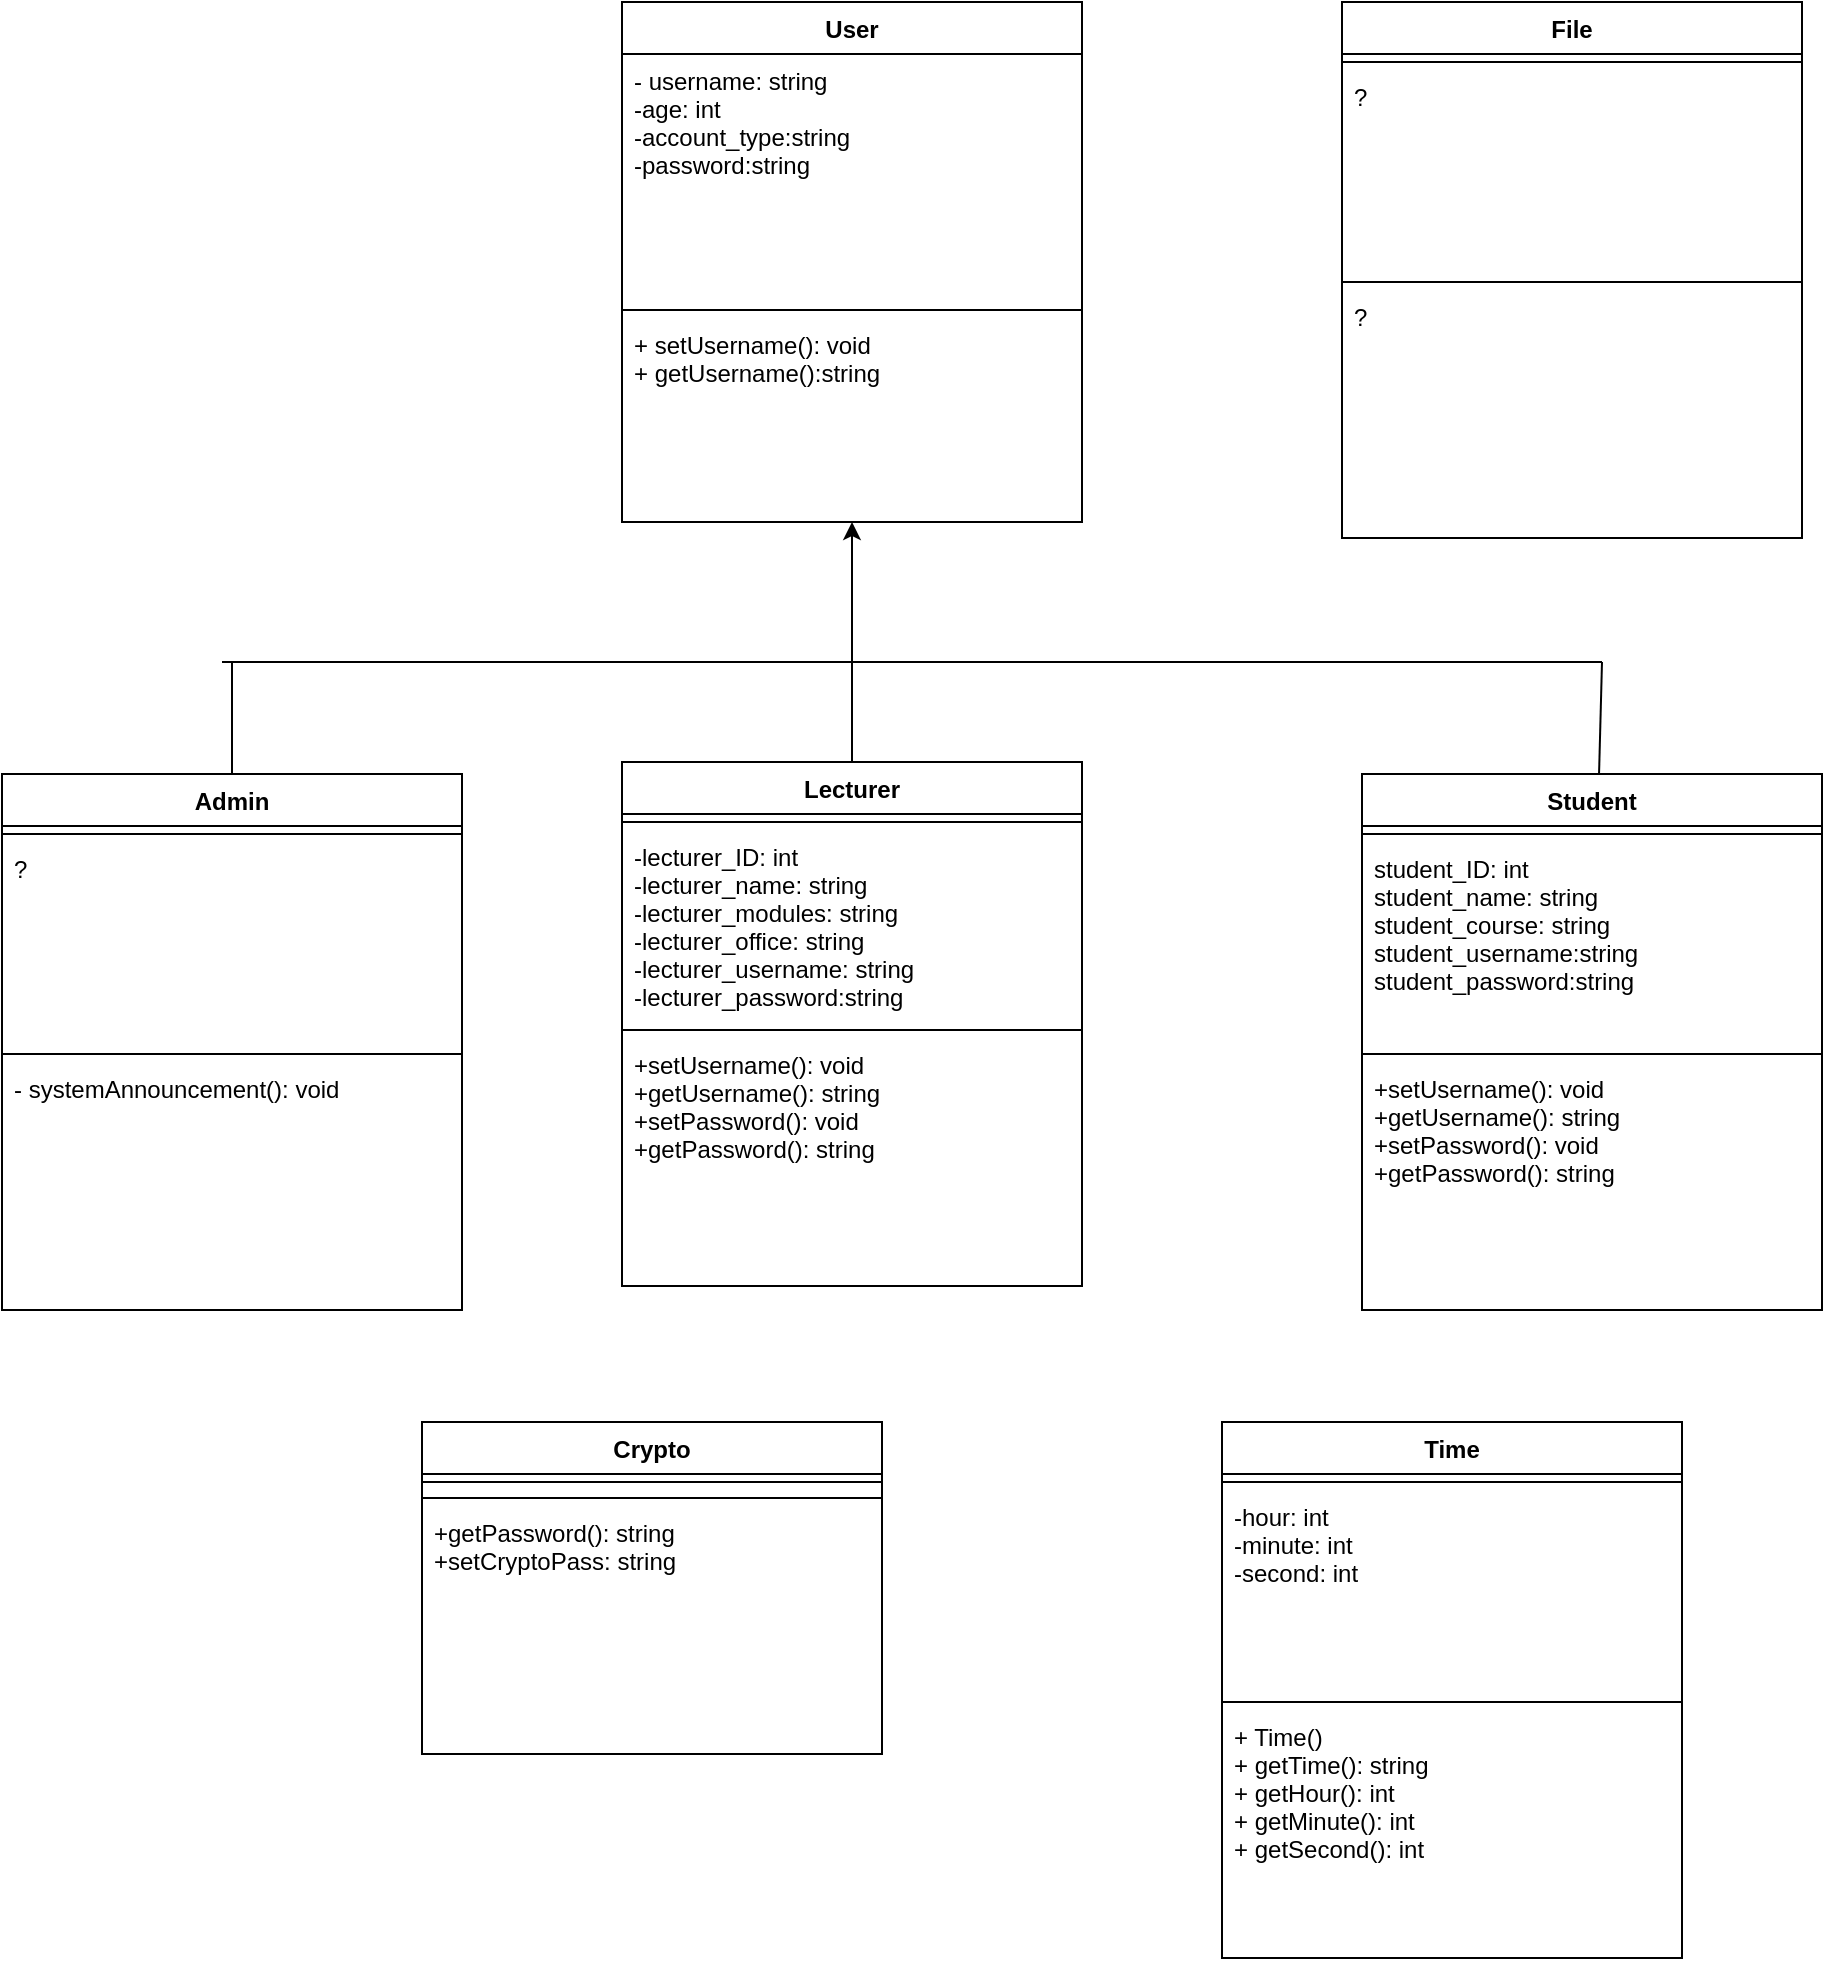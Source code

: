 <mxfile version="14.5.3" type="github">
  <diagram id="B1ylj1akvkJgGZb7Wtry" name="Page-1">
    <mxGraphModel dx="700" dy="751" grid="1" gridSize="10" guides="1" tooltips="1" connect="1" arrows="1" fold="1" page="1" pageScale="1" pageWidth="850" pageHeight="1100" math="0" shadow="0">
      <root>
        <mxCell id="0" />
        <mxCell id="1" parent="0" />
        <mxCell id="F2aWLSE53vhr_MozMiDo-1" value="File" style="swimlane;fontStyle=1;align=center;verticalAlign=top;childLayout=stackLayout;horizontal=1;startSize=26;horizontalStack=0;resizeParent=1;resizeParentMax=0;resizeLast=0;collapsible=1;marginBottom=0;" parent="1" vertex="1">
          <mxGeometry x="710" y="50" width="230" height="268" as="geometry" />
        </mxCell>
        <mxCell id="F2aWLSE53vhr_MozMiDo-3" value="" style="line;strokeWidth=1;fillColor=none;align=left;verticalAlign=middle;spacingTop=-1;spacingLeft=3;spacingRight=3;rotatable=0;labelPosition=right;points=[];portConstraint=eastwest;" parent="F2aWLSE53vhr_MozMiDo-1" vertex="1">
          <mxGeometry y="26" width="230" height="8" as="geometry" />
        </mxCell>
        <mxCell id="F2aWLSE53vhr_MozMiDo-4" value="?" style="text;strokeColor=none;fillColor=none;align=left;verticalAlign=top;spacingLeft=4;spacingRight=4;overflow=hidden;rotatable=0;points=[[0,0.5],[1,0.5]];portConstraint=eastwest;" parent="F2aWLSE53vhr_MozMiDo-1" vertex="1">
          <mxGeometry y="34" width="230" height="102" as="geometry" />
        </mxCell>
        <mxCell id="F2aWLSE53vhr_MozMiDo-11" value="" style="line;strokeWidth=1;fillColor=none;align=left;verticalAlign=middle;spacingTop=-1;spacingLeft=3;spacingRight=3;rotatable=0;labelPosition=right;points=[];portConstraint=eastwest;" parent="F2aWLSE53vhr_MozMiDo-1" vertex="1">
          <mxGeometry y="136" width="230" height="8" as="geometry" />
        </mxCell>
        <mxCell id="F2aWLSE53vhr_MozMiDo-9" value="?" style="text;strokeColor=none;fillColor=none;align=left;verticalAlign=top;spacingLeft=4;spacingRight=4;overflow=hidden;rotatable=0;points=[[0,0.5],[1,0.5]];portConstraint=eastwest;" parent="F2aWLSE53vhr_MozMiDo-1" vertex="1">
          <mxGeometry y="144" width="230" height="124" as="geometry" />
        </mxCell>
        <mxCell id="F2aWLSE53vhr_MozMiDo-5" value="User" style="swimlane;fontStyle=1;align=center;verticalAlign=top;childLayout=stackLayout;horizontal=1;startSize=26;horizontalStack=0;resizeParent=1;resizeParentMax=0;resizeLast=0;collapsible=1;marginBottom=0;" parent="1" vertex="1">
          <mxGeometry x="350" y="50" width="230" height="260" as="geometry" />
        </mxCell>
        <mxCell id="F2aWLSE53vhr_MozMiDo-6" value="- username: string&#xa;-age: int&#xa;-account_type:string&#xa;-password:string&#xa;&#xa;" style="text;strokeColor=none;fillColor=none;align=left;verticalAlign=top;spacingLeft=4;spacingRight=4;overflow=hidden;rotatable=0;points=[[0,0.5],[1,0.5]];portConstraint=eastwest;" parent="F2aWLSE53vhr_MozMiDo-5" vertex="1">
          <mxGeometry y="26" width="230" height="124" as="geometry" />
        </mxCell>
        <mxCell id="F2aWLSE53vhr_MozMiDo-7" value="" style="line;strokeWidth=1;fillColor=none;align=left;verticalAlign=middle;spacingTop=-1;spacingLeft=3;spacingRight=3;rotatable=0;labelPosition=right;points=[];portConstraint=eastwest;" parent="F2aWLSE53vhr_MozMiDo-5" vertex="1">
          <mxGeometry y="150" width="230" height="8" as="geometry" />
        </mxCell>
        <mxCell id="F2aWLSE53vhr_MozMiDo-8" value="+ setUsername(): void&#xa;+ getUsername():string&#xa;" style="text;strokeColor=none;fillColor=none;align=left;verticalAlign=top;spacingLeft=4;spacingRight=4;overflow=hidden;rotatable=0;points=[[0,0.5],[1,0.5]];portConstraint=eastwest;" parent="F2aWLSE53vhr_MozMiDo-5" vertex="1">
          <mxGeometry y="158" width="230" height="102" as="geometry" />
        </mxCell>
        <mxCell id="F2aWLSE53vhr_MozMiDo-12" value="Crypto" style="swimlane;fontStyle=1;align=center;verticalAlign=top;childLayout=stackLayout;horizontal=1;startSize=26;horizontalStack=0;resizeParent=1;resizeParentMax=0;resizeLast=0;collapsible=1;marginBottom=0;" parent="1" vertex="1">
          <mxGeometry x="250" y="760" width="230" height="166" as="geometry" />
        </mxCell>
        <mxCell id="F2aWLSE53vhr_MozMiDo-13" value="" style="line;strokeWidth=1;fillColor=none;align=left;verticalAlign=middle;spacingTop=-1;spacingLeft=3;spacingRight=3;rotatable=0;labelPosition=right;points=[];portConstraint=eastwest;" parent="F2aWLSE53vhr_MozMiDo-12" vertex="1">
          <mxGeometry y="26" width="230" height="8" as="geometry" />
        </mxCell>
        <mxCell id="F2aWLSE53vhr_MozMiDo-15" value="" style="line;strokeWidth=1;fillColor=none;align=left;verticalAlign=middle;spacingTop=-1;spacingLeft=3;spacingRight=3;rotatable=0;labelPosition=right;points=[];portConstraint=eastwest;" parent="F2aWLSE53vhr_MozMiDo-12" vertex="1">
          <mxGeometry y="34" width="230" height="8" as="geometry" />
        </mxCell>
        <mxCell id="F2aWLSE53vhr_MozMiDo-16" value="+getPassword(): string&#xa;+setCryptoPass: string&#xa;" style="text;strokeColor=none;fillColor=none;align=left;verticalAlign=top;spacingLeft=4;spacingRight=4;overflow=hidden;rotatable=0;points=[[0,0.5],[1,0.5]];portConstraint=eastwest;" parent="F2aWLSE53vhr_MozMiDo-12" vertex="1">
          <mxGeometry y="42" width="230" height="124" as="geometry" />
        </mxCell>
        <mxCell id="F2aWLSE53vhr_MozMiDo-17" value="Student" style="swimlane;fontStyle=1;align=center;verticalAlign=top;childLayout=stackLayout;horizontal=1;startSize=26;horizontalStack=0;resizeParent=1;resizeParentMax=0;resizeLast=0;collapsible=1;marginBottom=0;" parent="1" vertex="1">
          <mxGeometry x="720" y="436" width="230" height="268" as="geometry" />
        </mxCell>
        <mxCell id="F2aWLSE53vhr_MozMiDo-18" value="" style="line;strokeWidth=1;fillColor=none;align=left;verticalAlign=middle;spacingTop=-1;spacingLeft=3;spacingRight=3;rotatable=0;labelPosition=right;points=[];portConstraint=eastwest;" parent="F2aWLSE53vhr_MozMiDo-17" vertex="1">
          <mxGeometry y="26" width="230" height="8" as="geometry" />
        </mxCell>
        <mxCell id="F2aWLSE53vhr_MozMiDo-19" value="student_ID: int&#xa;student_name: string&#xa;student_course: string&#xa;student_username:string&#xa;student_password:string&#xa;&#xa;" style="text;strokeColor=none;fillColor=none;align=left;verticalAlign=top;spacingLeft=4;spacingRight=4;overflow=hidden;rotatable=0;points=[[0,0.5],[1,0.5]];portConstraint=eastwest;" parent="F2aWLSE53vhr_MozMiDo-17" vertex="1">
          <mxGeometry y="34" width="230" height="102" as="geometry" />
        </mxCell>
        <mxCell id="F2aWLSE53vhr_MozMiDo-20" value="" style="line;strokeWidth=1;fillColor=none;align=left;verticalAlign=middle;spacingTop=-1;spacingLeft=3;spacingRight=3;rotatable=0;labelPosition=right;points=[];portConstraint=eastwest;" parent="F2aWLSE53vhr_MozMiDo-17" vertex="1">
          <mxGeometry y="136" width="230" height="8" as="geometry" />
        </mxCell>
        <mxCell id="F2aWLSE53vhr_MozMiDo-21" value="+setUsername(): void&#xa;+getUsername(): string&#xa;+setPassword(): void&#xa;+getPassword(): string&#xa;&#xa;&#xa;" style="text;strokeColor=none;fillColor=none;align=left;verticalAlign=top;spacingLeft=4;spacingRight=4;overflow=hidden;rotatable=0;points=[[0,0.5],[1,0.5]];portConstraint=eastwest;" parent="F2aWLSE53vhr_MozMiDo-17" vertex="1">
          <mxGeometry y="144" width="230" height="124" as="geometry" />
        </mxCell>
        <mxCell id="F2aWLSE53vhr_MozMiDo-23" value="Lecturer" style="swimlane;fontStyle=1;align=center;verticalAlign=top;childLayout=stackLayout;horizontal=1;startSize=26;horizontalStack=0;resizeParent=1;resizeParentMax=0;resizeLast=0;collapsible=1;marginBottom=0;" parent="1" vertex="1">
          <mxGeometry x="350" y="430" width="230" height="262" as="geometry" />
        </mxCell>
        <mxCell id="F2aWLSE53vhr_MozMiDo-24" value="" style="line;strokeWidth=1;fillColor=none;align=left;verticalAlign=middle;spacingTop=-1;spacingLeft=3;spacingRight=3;rotatable=0;labelPosition=right;points=[];portConstraint=eastwest;" parent="F2aWLSE53vhr_MozMiDo-23" vertex="1">
          <mxGeometry y="26" width="230" height="8" as="geometry" />
        </mxCell>
        <mxCell id="F2aWLSE53vhr_MozMiDo-25" value="-lecturer_ID: int&#xa;-lecturer_name: string&#xa;-lecturer_modules: string&#xa;-lecturer_office: string&#xa;-lecturer_username: string&#xa;-lecturer_password:string&#xa;&#xa;" style="text;strokeColor=none;fillColor=none;align=left;verticalAlign=top;spacingLeft=4;spacingRight=4;overflow=hidden;rotatable=0;points=[[0,0.5],[1,0.5]];portConstraint=eastwest;" parent="F2aWLSE53vhr_MozMiDo-23" vertex="1">
          <mxGeometry y="34" width="230" height="96" as="geometry" />
        </mxCell>
        <mxCell id="F2aWLSE53vhr_MozMiDo-26" value="" style="line;strokeWidth=1;fillColor=none;align=left;verticalAlign=middle;spacingTop=-1;spacingLeft=3;spacingRight=3;rotatable=0;labelPosition=right;points=[];portConstraint=eastwest;" parent="F2aWLSE53vhr_MozMiDo-23" vertex="1">
          <mxGeometry y="130" width="230" height="8" as="geometry" />
        </mxCell>
        <mxCell id="F2aWLSE53vhr_MozMiDo-27" value="+setUsername(): void&#xa;+getUsername(): string&#xa;+setPassword(): void&#xa;+getPassword(): string&#xa;" style="text;strokeColor=none;fillColor=none;align=left;verticalAlign=top;spacingLeft=4;spacingRight=4;overflow=hidden;rotatable=0;points=[[0,0.5],[1,0.5]];portConstraint=eastwest;" parent="F2aWLSE53vhr_MozMiDo-23" vertex="1">
          <mxGeometry y="138" width="230" height="124" as="geometry" />
        </mxCell>
        <mxCell id="F2aWLSE53vhr_MozMiDo-28" value="Admin" style="swimlane;fontStyle=1;align=center;verticalAlign=top;childLayout=stackLayout;horizontal=1;startSize=26;horizontalStack=0;resizeParent=1;resizeParentMax=0;resizeLast=0;collapsible=1;marginBottom=0;" parent="1" vertex="1">
          <mxGeometry x="40" y="436" width="230" height="268" as="geometry" />
        </mxCell>
        <mxCell id="F2aWLSE53vhr_MozMiDo-29" value="" style="line;strokeWidth=1;fillColor=none;align=left;verticalAlign=middle;spacingTop=-1;spacingLeft=3;spacingRight=3;rotatable=0;labelPosition=right;points=[];portConstraint=eastwest;" parent="F2aWLSE53vhr_MozMiDo-28" vertex="1">
          <mxGeometry y="26" width="230" height="8" as="geometry" />
        </mxCell>
        <mxCell id="F2aWLSE53vhr_MozMiDo-30" value="?" style="text;strokeColor=none;fillColor=none;align=left;verticalAlign=top;spacingLeft=4;spacingRight=4;overflow=hidden;rotatable=0;points=[[0,0.5],[1,0.5]];portConstraint=eastwest;" parent="F2aWLSE53vhr_MozMiDo-28" vertex="1">
          <mxGeometry y="34" width="230" height="102" as="geometry" />
        </mxCell>
        <mxCell id="F2aWLSE53vhr_MozMiDo-31" value="" style="line;strokeWidth=1;fillColor=none;align=left;verticalAlign=middle;spacingTop=-1;spacingLeft=3;spacingRight=3;rotatable=0;labelPosition=right;points=[];portConstraint=eastwest;" parent="F2aWLSE53vhr_MozMiDo-28" vertex="1">
          <mxGeometry y="136" width="230" height="8" as="geometry" />
        </mxCell>
        <mxCell id="F2aWLSE53vhr_MozMiDo-32" value="- systemAnnouncement(): void" style="text;strokeColor=none;fillColor=none;align=left;verticalAlign=top;spacingLeft=4;spacingRight=4;overflow=hidden;rotatable=0;points=[[0,0.5],[1,0.5]];portConstraint=eastwest;" parent="F2aWLSE53vhr_MozMiDo-28" vertex="1">
          <mxGeometry y="144" width="230" height="124" as="geometry" />
        </mxCell>
        <mxCell id="F2aWLSE53vhr_MozMiDo-33" value="" style="endArrow=classic;html=1;exitX=0.5;exitY=0;exitDx=0;exitDy=0;" parent="1" source="F2aWLSE53vhr_MozMiDo-23" target="F2aWLSE53vhr_MozMiDo-8" edge="1">
          <mxGeometry width="50" height="50" relative="1" as="geometry">
            <mxPoint x="460" y="400" as="sourcePoint" />
            <mxPoint x="510" y="350" as="targetPoint" />
          </mxGeometry>
        </mxCell>
        <mxCell id="F2aWLSE53vhr_MozMiDo-34" value="Time" style="swimlane;fontStyle=1;align=center;verticalAlign=top;childLayout=stackLayout;horizontal=1;startSize=26;horizontalStack=0;resizeParent=1;resizeParentMax=0;resizeLast=0;collapsible=1;marginBottom=0;" parent="1" vertex="1">
          <mxGeometry x="650" y="760" width="230" height="268" as="geometry" />
        </mxCell>
        <mxCell id="F2aWLSE53vhr_MozMiDo-35" value="" style="line;strokeWidth=1;fillColor=none;align=left;verticalAlign=middle;spacingTop=-1;spacingLeft=3;spacingRight=3;rotatable=0;labelPosition=right;points=[];portConstraint=eastwest;" parent="F2aWLSE53vhr_MozMiDo-34" vertex="1">
          <mxGeometry y="26" width="230" height="8" as="geometry" />
        </mxCell>
        <mxCell id="F2aWLSE53vhr_MozMiDo-36" value="-hour: int&#xa;-minute: int&#xa;-second: int&#xa;" style="text;strokeColor=none;fillColor=none;align=left;verticalAlign=top;spacingLeft=4;spacingRight=4;overflow=hidden;rotatable=0;points=[[0,0.5],[1,0.5]];portConstraint=eastwest;" parent="F2aWLSE53vhr_MozMiDo-34" vertex="1">
          <mxGeometry y="34" width="230" height="102" as="geometry" />
        </mxCell>
        <mxCell id="F2aWLSE53vhr_MozMiDo-37" value="" style="line;strokeWidth=1;fillColor=none;align=left;verticalAlign=middle;spacingTop=-1;spacingLeft=3;spacingRight=3;rotatable=0;labelPosition=right;points=[];portConstraint=eastwest;" parent="F2aWLSE53vhr_MozMiDo-34" vertex="1">
          <mxGeometry y="136" width="230" height="8" as="geometry" />
        </mxCell>
        <mxCell id="F2aWLSE53vhr_MozMiDo-38" value="+ Time()&#xa;+ getTime(): string&#xa;+ getHour(): int&#xa;+ getMinute(): int&#xa;+ getSecond(): int&#xa;&#xa;&#xa;" style="text;strokeColor=none;fillColor=none;align=left;verticalAlign=top;spacingLeft=4;spacingRight=4;overflow=hidden;rotatable=0;points=[[0,0.5],[1,0.5]];portConstraint=eastwest;" parent="F2aWLSE53vhr_MozMiDo-34" vertex="1">
          <mxGeometry y="144" width="230" height="124" as="geometry" />
        </mxCell>
        <mxCell id="NznP9gh7rejOoxTO0ly_-1" value="" style="endArrow=none;html=1;" edge="1" parent="1">
          <mxGeometry width="50" height="50" relative="1" as="geometry">
            <mxPoint x="460" y="380" as="sourcePoint" />
            <mxPoint x="840" y="380" as="targetPoint" />
          </mxGeometry>
        </mxCell>
        <mxCell id="NznP9gh7rejOoxTO0ly_-2" value="" style="endArrow=none;html=1;" edge="1" parent="1" source="F2aWLSE53vhr_MozMiDo-17">
          <mxGeometry width="50" height="50" relative="1" as="geometry">
            <mxPoint x="830" y="430" as="sourcePoint" />
            <mxPoint x="840" y="380" as="targetPoint" />
          </mxGeometry>
        </mxCell>
        <mxCell id="NznP9gh7rejOoxTO0ly_-5" value="" style="endArrow=none;html=1;exitX=0.5;exitY=0;exitDx=0;exitDy=0;" edge="1" parent="1" source="F2aWLSE53vhr_MozMiDo-28">
          <mxGeometry width="50" height="50" relative="1" as="geometry">
            <mxPoint x="150" y="420" as="sourcePoint" />
            <mxPoint x="155" y="380" as="targetPoint" />
          </mxGeometry>
        </mxCell>
        <mxCell id="NznP9gh7rejOoxTO0ly_-6" value="" style="endArrow=none;html=1;" edge="1" parent="1">
          <mxGeometry width="50" height="50" relative="1" as="geometry">
            <mxPoint x="150" y="380" as="sourcePoint" />
            <mxPoint x="460" y="380" as="targetPoint" />
          </mxGeometry>
        </mxCell>
      </root>
    </mxGraphModel>
  </diagram>
</mxfile>
